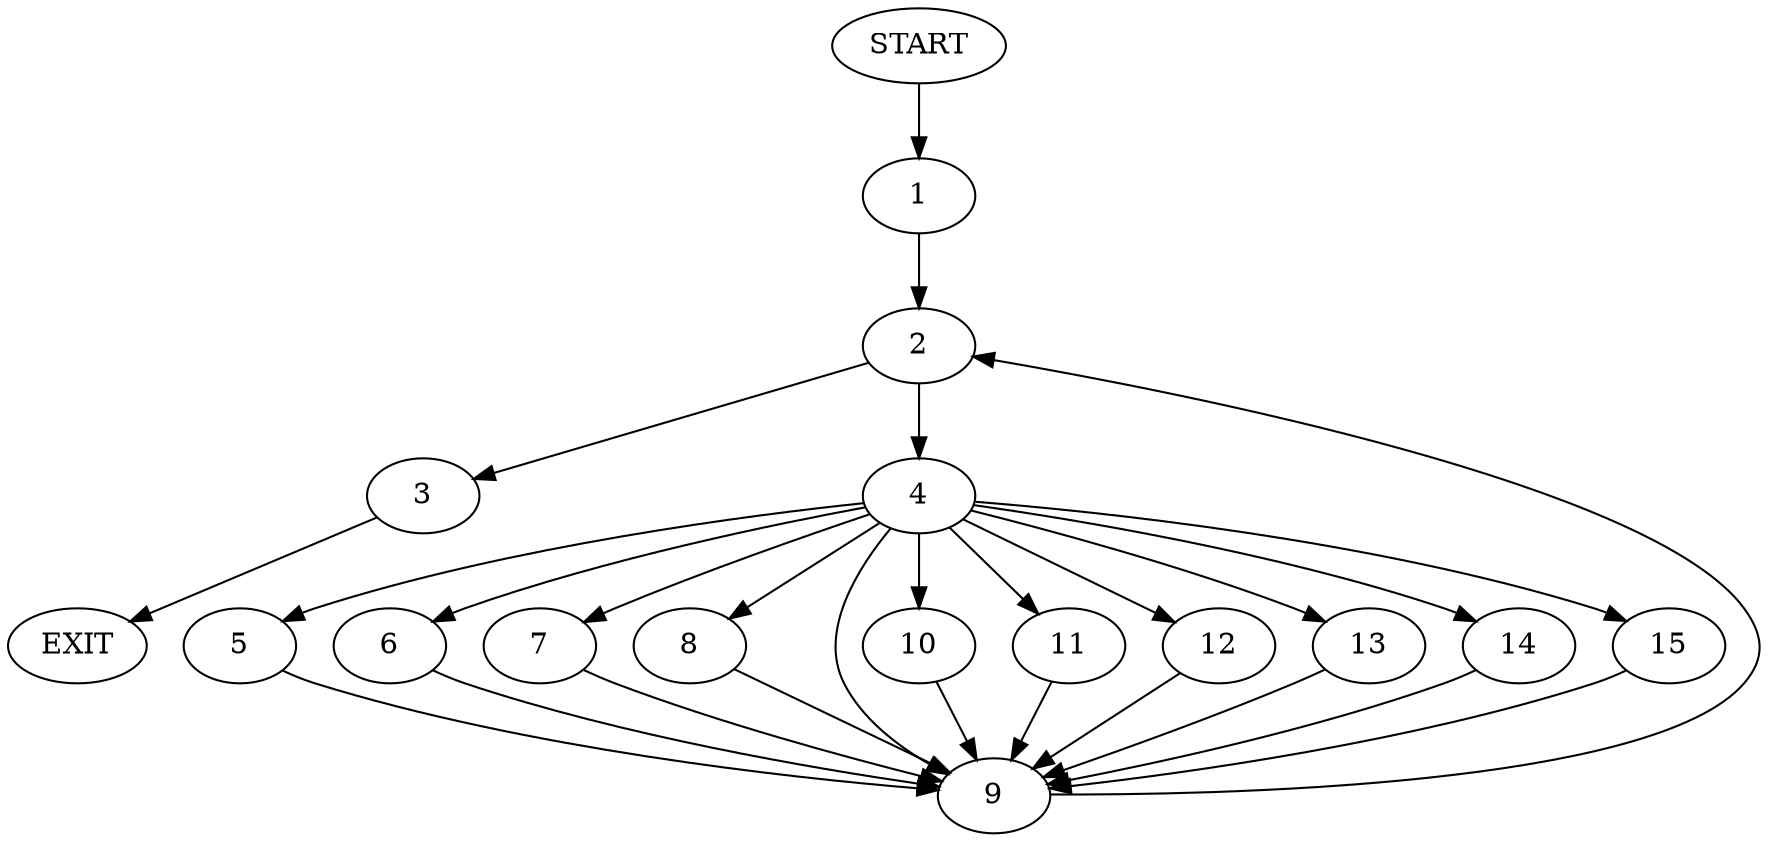 digraph {
0 [label="START"]
16 [label="EXIT"]
0 -> 1
1 -> 2
2 -> 3
2 -> 4
3 -> 16
4 -> 5
4 -> 6
4 -> 7
4 -> 8
4 -> 9
4 -> 10
4 -> 11
4 -> 12
4 -> 13
4 -> 14
4 -> 15
13 -> 9
7 -> 9
10 -> 9
14 -> 9
8 -> 9
12 -> 9
11 -> 9
6 -> 9
9 -> 2
5 -> 9
15 -> 9
}
